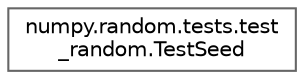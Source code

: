 digraph "Graphical Class Hierarchy"
{
 // LATEX_PDF_SIZE
  bgcolor="transparent";
  edge [fontname=Helvetica,fontsize=10,labelfontname=Helvetica,labelfontsize=10];
  node [fontname=Helvetica,fontsize=10,shape=box,height=0.2,width=0.4];
  rankdir="LR";
  Node0 [id="Node000000",label="numpy.random.tests.test\l_random.TestSeed",height=0.2,width=0.4,color="grey40", fillcolor="white", style="filled",URL="$d8/d14/classnumpy_1_1random_1_1tests_1_1test__random_1_1TestSeed.html",tooltip=" "];
}
